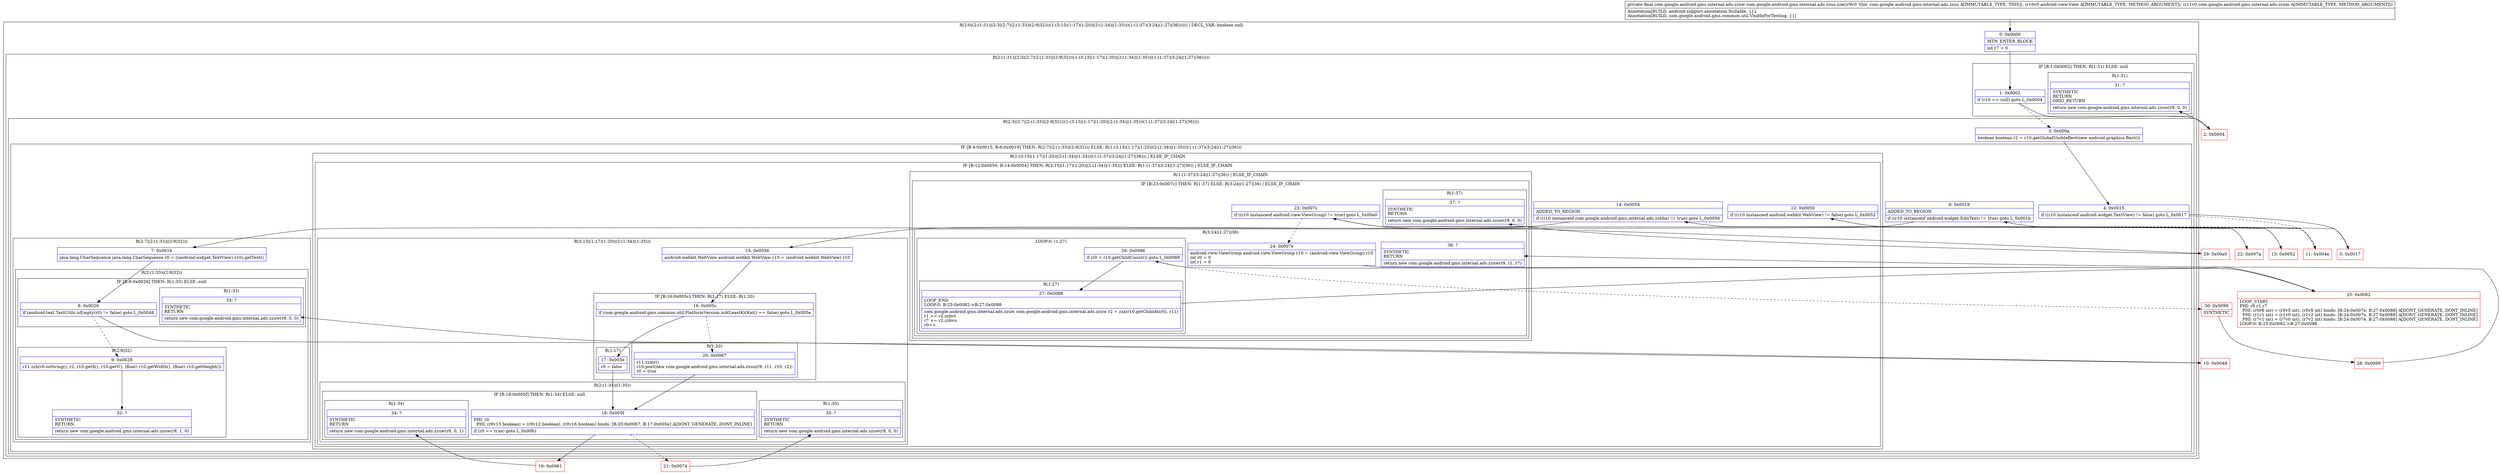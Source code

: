 digraph "CFG forcom.google.android.gms.internal.ads.zzus.zza(Landroid\/view\/View;Lcom\/google\/android\/gms\/internal\/ads\/zzum;)Lcom\/google\/android\/gms\/internal\/ads\/zzuw;" {
subgraph cluster_Region_974547302 {
label = "R(2:0|(2:(1:31)|(2:3|(2:7|(2:(1:33)|(2:9|32)))(1:(3:15|(1:17)(1:20)|(2:(1:34)|(1:35)))(1:(1:37)(3:24|(1:27)|36)))))) | DECL_VAR: boolean null\l";
node [shape=record,color=blue];
Node_0 [shape=record,label="{0\:\ 0x0000|MTH_ENTER_BLOCK\l|int r7 = 0\l}"];
subgraph cluster_Region_2050116407 {
label = "R(2:(1:31)|(2:3|(2:7|(2:(1:33)|(2:9|32)))(1:(3:15|(1:17)(1:20)|(2:(1:34)|(1:35)))(1:(1:37)(3:24|(1:27)|36)))))";
node [shape=record,color=blue];
subgraph cluster_IfRegion_1793356903 {
label = "IF [B:1:0x0002] THEN: R(1:31) ELSE: null";
node [shape=record,color=blue];
Node_1 [shape=record,label="{1\:\ 0x0002|if (r10 == null) goto L_0x0004\l}"];
subgraph cluster_Region_355963431 {
label = "R(1:31)";
node [shape=record,color=blue];
Node_31 [shape=record,label="{31\:\ ?|SYNTHETIC\lRETURN\lORIG_RETURN\l|return new com.google.android.gms.internal.ads.zzuw(r9, 0, 0)\l}"];
}
}
subgraph cluster_Region_1241714701 {
label = "R(2:3|(2:7|(2:(1:33)|(2:9|32)))(1:(3:15|(1:17)(1:20)|(2:(1:34)|(1:35)))(1:(1:37)(3:24|(1:27)|36))))";
node [shape=record,color=blue];
Node_3 [shape=record,label="{3\:\ 0x000a|boolean boolean r2 = r10.getGlobalVisibleRect(new android.graphics.Rect())\l}"];
subgraph cluster_IfRegion_1457085022 {
label = "IF [B:4:0x0015, B:6:0x0019] THEN: R(2:7|(2:(1:33)|(2:9|32))) ELSE: R(1:(3:15|(1:17)(1:20)|(2:(1:34)|(1:35)))(1:(1:37)(3:24|(1:27)|36)))";
node [shape=record,color=blue];
Node_4 [shape=record,label="{4\:\ 0x0015|if ((r10 instanceof android.widget.TextView) != false) goto L_0x0017\l}"];
Node_6 [shape=record,label="{6\:\ 0x0019|ADDED_TO_REGION\l|if ((r10 instanceof android.widget.EditText) != true) goto L_0x001b\l}"];
subgraph cluster_Region_792361073 {
label = "R(2:7|(2:(1:33)|(2:9|32)))";
node [shape=record,color=blue];
Node_7 [shape=record,label="{7\:\ 0x001b|java.lang.CharSequence java.lang.CharSequence r0 = ((android.widget.TextView) r10).getText()\l}"];
subgraph cluster_Region_1054525505 {
label = "R(2:(1:33)|(2:9|32))";
node [shape=record,color=blue];
subgraph cluster_IfRegion_912200046 {
label = "IF [B:8:0x0026] THEN: R(1:33) ELSE: null";
node [shape=record,color=blue];
Node_8 [shape=record,label="{8\:\ 0x0026|if (android.text.TextUtils.isEmpty(r0) != false) goto L_0x0048\l}"];
subgraph cluster_Region_2010432689 {
label = "R(1:33)";
node [shape=record,color=blue];
Node_33 [shape=record,label="{33\:\ ?|SYNTHETIC\lRETURN\l|return new com.google.android.gms.internal.ads.zzuw(r9, 0, 0)\l}"];
}
}
subgraph cluster_Region_1129778546 {
label = "R(2:9|32)";
node [shape=record,color=blue];
Node_9 [shape=record,label="{9\:\ 0x0028|r11.zzb(r0.toString(), r2, r10.getX(), r10.getY(), (float) r10.getWidth(), (float) r10.getHeight())\l}"];
Node_32 [shape=record,label="{32\:\ ?|SYNTHETIC\lRETURN\l|return new com.google.android.gms.internal.ads.zzuw(r9, 1, 0)\l}"];
}
}
}
subgraph cluster_Region_1583072966 {
label = "R(1:(3:15|(1:17)(1:20)|(2:(1:34)|(1:35)))(1:(1:37)(3:24|(1:27)|36))) | ELSE_IF_CHAIN\l";
node [shape=record,color=blue];
subgraph cluster_IfRegion_1120693497 {
label = "IF [B:12:0x0050, B:14:0x0054] THEN: R(3:15|(1:17)(1:20)|(2:(1:34)|(1:35))) ELSE: R(1:(1:37)(3:24|(1:27)|36)) | ELSE_IF_CHAIN\l";
node [shape=record,color=blue];
Node_12 [shape=record,label="{12\:\ 0x0050|if ((r10 instanceof android.webkit.WebView) != false) goto L_0x0052\l}"];
Node_14 [shape=record,label="{14\:\ 0x0054|ADDED_TO_REGION\l|if ((r10 instanceof com.google.android.gms.internal.ads.zzbha) != true) goto L_0x0056\l}"];
subgraph cluster_Region_892217330 {
label = "R(3:15|(1:17)(1:20)|(2:(1:34)|(1:35)))";
node [shape=record,color=blue];
Node_15 [shape=record,label="{15\:\ 0x0056|android.webkit.WebView android.webkit.WebView r10 = (android.webkit.WebView) r10\l}"];
subgraph cluster_IfRegion_716975137 {
label = "IF [B:16:0x005c] THEN: R(1:17) ELSE: R(1:20)";
node [shape=record,color=blue];
Node_16 [shape=record,label="{16\:\ 0x005c|if (com.google.android.gms.common.util.PlatformVersion.isAtLeastKitKat() == false) goto L_0x005e\l}"];
subgraph cluster_Region_1315541176 {
label = "R(1:17)";
node [shape=record,color=blue];
Node_17 [shape=record,label="{17\:\ 0x005e|r0 = false\l}"];
}
subgraph cluster_Region_577272647 {
label = "R(1:20)";
node [shape=record,color=blue];
Node_20 [shape=record,label="{20\:\ 0x0067|r11.zzmr()\lr10.post(new com.google.android.gms.internal.ads.zzuu(r9, r11, r10, r2))\lr0 = true\l}"];
}
}
subgraph cluster_Region_2073859211 {
label = "R(2:(1:34)|(1:35))";
node [shape=record,color=blue];
subgraph cluster_IfRegion_2071007432 {
label = "IF [B:18:0x005f] THEN: R(1:34) ELSE: null";
node [shape=record,color=blue];
Node_18 [shape=record,label="{18\:\ 0x005f|PHI: r0 \l  PHI: (r0v13 boolean) = (r0v12 boolean), (r0v16 boolean) binds: [B:20:0x0067, B:17:0x005e] A[DONT_GENERATE, DONT_INLINE]\l|if (r0 == true) goto L_0x0061\l}"];
subgraph cluster_Region_1518014715 {
label = "R(1:34)";
node [shape=record,color=blue];
Node_34 [shape=record,label="{34\:\ ?|SYNTHETIC\lRETURN\l|return new com.google.android.gms.internal.ads.zzuw(r9, 0, 1)\l}"];
}
}
subgraph cluster_Region_292418225 {
label = "R(1:35)";
node [shape=record,color=blue];
Node_35 [shape=record,label="{35\:\ ?|SYNTHETIC\lRETURN\l|return new com.google.android.gms.internal.ads.zzuw(r9, 0, 0)\l}"];
}
}
}
subgraph cluster_Region_239731931 {
label = "R(1:(1:37)(3:24|(1:27)|36)) | ELSE_IF_CHAIN\l";
node [shape=record,color=blue];
subgraph cluster_IfRegion_2102305418 {
label = "IF [B:23:0x007c] THEN: R(1:37) ELSE: R(3:24|(1:27)|36) | ELSE_IF_CHAIN\l";
node [shape=record,color=blue];
Node_23 [shape=record,label="{23\:\ 0x007c|if ((r10 instanceof android.view.ViewGroup) != true) goto L_0x00a0\l}"];
subgraph cluster_Region_2142275856 {
label = "R(1:37)";
node [shape=record,color=blue];
Node_37 [shape=record,label="{37\:\ ?|SYNTHETIC\lRETURN\l|return new com.google.android.gms.internal.ads.zzuw(r9, 0, 0)\l}"];
}
subgraph cluster_Region_360322319 {
label = "R(3:24|(1:27)|36)";
node [shape=record,color=blue];
Node_24 [shape=record,label="{24\:\ 0x007e|android.view.ViewGroup android.view.ViewGroup r10 = (android.view.ViewGroup) r10\lint r0 = 0\lint r1 = 0\l}"];
subgraph cluster_LoopRegion_1736429672 {
label = "LOOP:0: (1:27)";
node [shape=record,color=blue];
Node_26 [shape=record,label="{26\:\ 0x0086|if (r0 \< r10.getChildCount()) goto L_0x0088\l}"];
subgraph cluster_Region_186468463 {
label = "R(1:27)";
node [shape=record,color=blue];
Node_27 [shape=record,label="{27\:\ 0x0088|LOOP_END\lLOOP:0: B:25:0x0082\-\>B:27:0x0088\l|com.google.android.gms.internal.ads.zzuw com.google.android.gms.internal.ads.zzuw r2 = zza(r10.getChildAt(r0), r11)\lr1 += r2.zzbvt\lr7 += r2.zzbvu\lr0++\l}"];
}
}
Node_36 [shape=record,label="{36\:\ ?|SYNTHETIC\lRETURN\l|return new com.google.android.gms.internal.ads.zzuw(r9, r1, r7)\l}"];
}
}
}
}
}
}
}
}
}
Node_2 [shape=record,color=red,label="{2\:\ 0x0004}"];
Node_5 [shape=record,color=red,label="{5\:\ 0x0017}"];
Node_10 [shape=record,color=red,label="{10\:\ 0x0048}"];
Node_11 [shape=record,color=red,label="{11\:\ 0x004e}"];
Node_13 [shape=record,color=red,label="{13\:\ 0x0052}"];
Node_19 [shape=record,color=red,label="{19\:\ 0x0061}"];
Node_21 [shape=record,color=red,label="{21\:\ 0x0074}"];
Node_22 [shape=record,color=red,label="{22\:\ 0x007a}"];
Node_25 [shape=record,color=red,label="{25\:\ 0x0082|LOOP_START\lPHI: r0 r1 r7 \l  PHI: (r0v6 int) = (r0v5 int), (r0v8 int) binds: [B:24:0x007e, B:27:0x0088] A[DONT_GENERATE, DONT_INLINE]\l  PHI: (r1v1 int) = (r1v0 int), (r1v2 int) binds: [B:24:0x007e, B:27:0x0088] A[DONT_GENERATE, DONT_INLINE]\l  PHI: (r7v1 int) = (r7v0 int), (r7v2 int) binds: [B:24:0x007e, B:27:0x0088] A[DONT_GENERATE, DONT_INLINE]\lLOOP:0: B:25:0x0082\-\>B:27:0x0088\l}"];
Node_28 [shape=record,color=red,label="{28\:\ 0x0099}"];
Node_29 [shape=record,color=red,label="{29\:\ 0x00a0}"];
Node_30 [shape=record,color=red,label="{30\:\ 0x0099|SYNTHETIC\l}"];
MethodNode[shape=record,label="{private final com.google.android.gms.internal.ads.zzuw com.google.android.gms.internal.ads.zzus.zza((r9v0 'this' com.google.android.gms.internal.ads.zzus A[IMMUTABLE_TYPE, THIS]), (r10v0 android.view.View A[IMMUTABLE_TYPE, METHOD_ARGUMENT]), (r11v0 com.google.android.gms.internal.ads.zzum A[IMMUTABLE_TYPE, METHOD_ARGUMENT]))  | Annotation[BUILD, android.support.annotation.Nullable, \{\}], \lAnnotation[BUILD, com.google.android.gms.common.util.VisibleForTesting, \{\}]\l}"];
MethodNode -> Node_0;
Node_0 -> Node_1;
Node_1 -> Node_2;
Node_1 -> Node_3[style=dashed];
Node_3 -> Node_4;
Node_4 -> Node_5;
Node_4 -> Node_11[style=dashed];
Node_6 -> Node_7;
Node_6 -> Node_11[style=dashed];
Node_7 -> Node_8;
Node_8 -> Node_9[style=dashed];
Node_8 -> Node_10;
Node_9 -> Node_32;
Node_12 -> Node_13;
Node_12 -> Node_22[style=dashed];
Node_14 -> Node_15;
Node_14 -> Node_22[style=dashed];
Node_15 -> Node_16;
Node_16 -> Node_17;
Node_16 -> Node_20[style=dashed];
Node_17 -> Node_18;
Node_20 -> Node_18;
Node_18 -> Node_19;
Node_18 -> Node_21[style=dashed];
Node_23 -> Node_24[style=dashed];
Node_23 -> Node_29;
Node_24 -> Node_25;
Node_26 -> Node_27;
Node_26 -> Node_30[style=dashed];
Node_27 -> Node_25;
Node_2 -> Node_31;
Node_5 -> Node_6;
Node_10 -> Node_33;
Node_11 -> Node_12;
Node_13 -> Node_14;
Node_19 -> Node_34;
Node_21 -> Node_35;
Node_22 -> Node_23;
Node_25 -> Node_26;
Node_28 -> Node_36;
Node_29 -> Node_37;
Node_30 -> Node_28;
}

